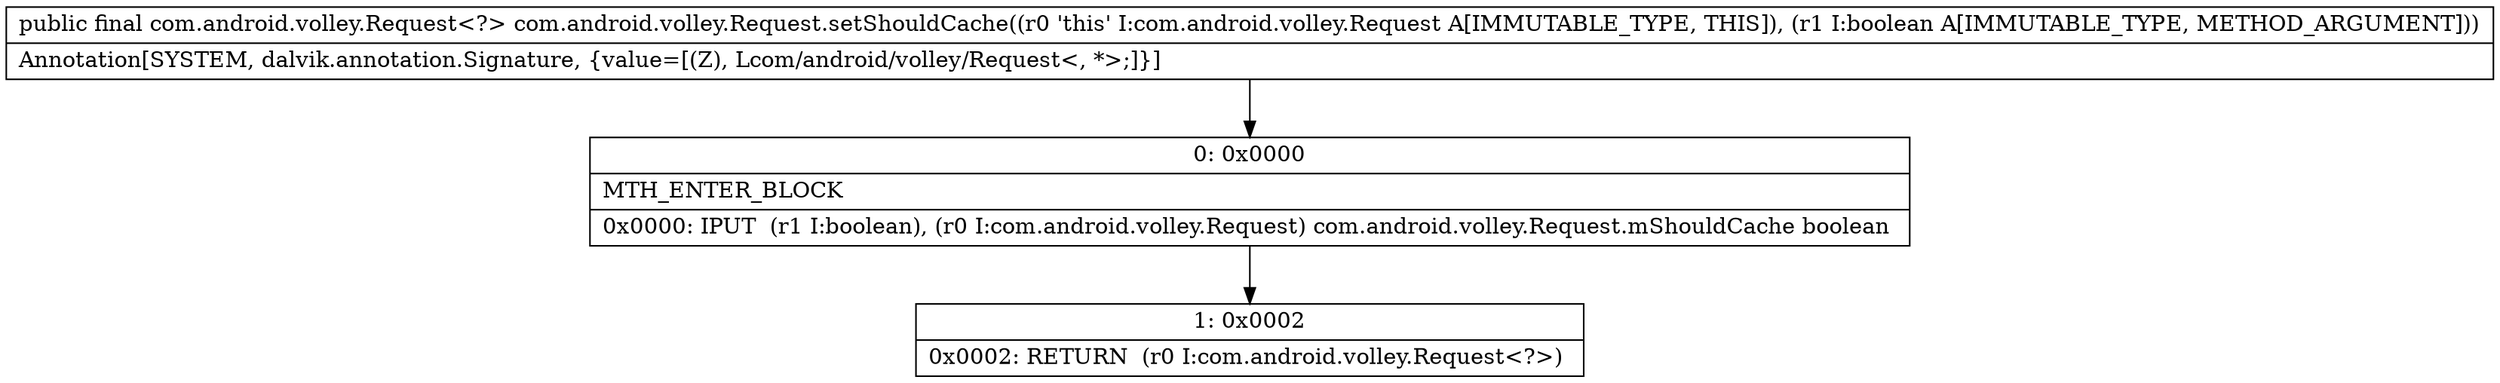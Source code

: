 digraph "CFG forcom.android.volley.Request.setShouldCache(Z)Lcom\/android\/volley\/Request;" {
Node_0 [shape=record,label="{0\:\ 0x0000|MTH_ENTER_BLOCK\l|0x0000: IPUT  (r1 I:boolean), (r0 I:com.android.volley.Request) com.android.volley.Request.mShouldCache boolean \l}"];
Node_1 [shape=record,label="{1\:\ 0x0002|0x0002: RETURN  (r0 I:com.android.volley.Request\<?\>) \l}"];
MethodNode[shape=record,label="{public final com.android.volley.Request\<?\> com.android.volley.Request.setShouldCache((r0 'this' I:com.android.volley.Request A[IMMUTABLE_TYPE, THIS]), (r1 I:boolean A[IMMUTABLE_TYPE, METHOD_ARGUMENT]))  | Annotation[SYSTEM, dalvik.annotation.Signature, \{value=[(Z), Lcom\/android\/volley\/Request\<, *\>;]\}]\l}"];
MethodNode -> Node_0;
Node_0 -> Node_1;
}

